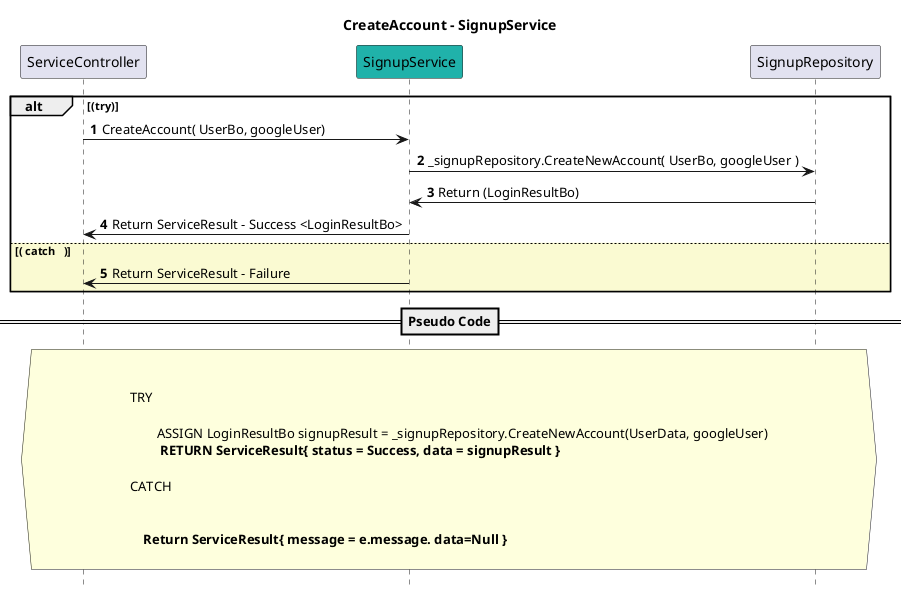 @startuml

title CreateAccount - SignupService
autonumber
hide footbox

participant ServiceController
participant SignupService #LightSeaGreen
participant SignupRepository

alt (try)
    ServiceController -> SignupService : CreateAccount( UserBo, googleUser)

    SignupService -> SignupRepository : _signupRepository.CreateNewAccount( UserBo, googleUser )
    

  
        SignupRepository -> SignupService : Return (LoginResultBo)


    SignupService -> ServiceController : Return ServiceResult - Success <LoginResultBo>
    
else #LightGoldenRodYellow ( catch   ) 

    SignupService -> ServiceController : Return ServiceResult - Failure
end

==Pseudo Code==
hnote across


TRY

        ASSIGN LoginResultBo signupResult = _signupRepository.CreateNewAccount(UserData, googleUser)
        ** RETURN ServiceResult{ status = Success, data = signupResult } ** 
       
CATCH

   
    **Return ServiceResult{ message = e.message. data=Null }**
    
end note


@enduml